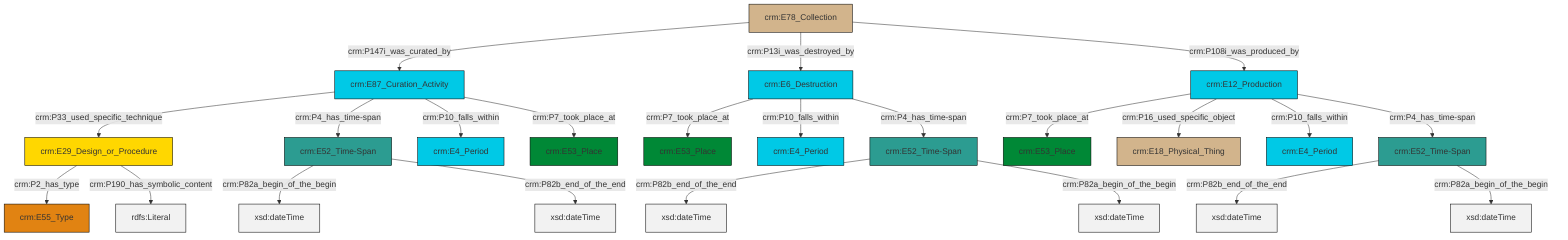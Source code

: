 graph TD
classDef Literal fill:#f2f2f2,stroke:#000000;
classDef CRM_Entity fill:#FFFFFF,stroke:#000000;
classDef Temporal_Entity fill:#00C9E6, stroke:#000000;
classDef Type fill:#E18312, stroke:#000000;
classDef Time-Span fill:#2C9C91, stroke:#000000;
classDef Appellation fill:#FFEB7F, stroke:#000000;
classDef Place fill:#008836, stroke:#000000;
classDef Persistent_Item fill:#B266B2, stroke:#000000;
classDef Conceptual_Object fill:#FFD700, stroke:#000000;
classDef Physical_Thing fill:#D2B48C, stroke:#000000;
classDef Actor fill:#f58aad, stroke:#000000;
classDef PC_Classes fill:#4ce600, stroke:#000000;
classDef Multi fill:#cccccc,stroke:#000000;

0["crm:E52_Time-Span"]:::Time-Span -->|crm:P82b_end_of_the_end| 1[xsd:dateTime]:::Literal
4["crm:E6_Destruction"]:::Temporal_Entity -->|crm:P7_took_place_at| 5["crm:E53_Place"]:::Place
10["crm:E78_Collection"]:::Physical_Thing -->|crm:P147i_was_curated_by| 11["crm:E87_Curation_Activity"]:::Temporal_Entity
10["crm:E78_Collection"]:::Physical_Thing -->|crm:P13i_was_destroyed_by| 4["crm:E6_Destruction"]:::Temporal_Entity
6["crm:E29_Design_or_Procedure"]:::Conceptual_Object -->|crm:P2_has_type| 14["crm:E55_Type"]:::Type
15["crm:E52_Time-Span"]:::Time-Span -->|crm:P82b_end_of_the_end| 16[xsd:dateTime]:::Literal
17["crm:E12_Production"]:::Temporal_Entity -->|crm:P7_took_place_at| 18["crm:E53_Place"]:::Place
17["crm:E12_Production"]:::Temporal_Entity -->|crm:P16_used_specific_object| 8["crm:E18_Physical_Thing"]:::Physical_Thing
15["crm:E52_Time-Span"]:::Time-Span -->|crm:P82a_begin_of_the_begin| 22[xsd:dateTime]:::Literal
6["crm:E29_Design_or_Procedure"]:::Conceptual_Object -->|crm:P190_has_symbolic_content| 23[rdfs:Literal]:::Literal
11["crm:E87_Curation_Activity"]:::Temporal_Entity -->|crm:P33_used_specific_technique| 6["crm:E29_Design_or_Procedure"]:::Conceptual_Object
27["crm:E52_Time-Span"]:::Time-Span -->|crm:P82a_begin_of_the_begin| 28[xsd:dateTime]:::Literal
27["crm:E52_Time-Span"]:::Time-Span -->|crm:P82b_end_of_the_end| 29[xsd:dateTime]:::Literal
10["crm:E78_Collection"]:::Physical_Thing -->|crm:P108i_was_produced_by| 17["crm:E12_Production"]:::Temporal_Entity
11["crm:E87_Curation_Activity"]:::Temporal_Entity -->|crm:P4_has_time-span| 27["crm:E52_Time-Span"]:::Time-Span
17["crm:E12_Production"]:::Temporal_Entity -->|crm:P10_falls_within| 2["crm:E4_Period"]:::Temporal_Entity
11["crm:E87_Curation_Activity"]:::Temporal_Entity -->|crm:P10_falls_within| 32["crm:E4_Period"]:::Temporal_Entity
11["crm:E87_Curation_Activity"]:::Temporal_Entity -->|crm:P7_took_place_at| 20["crm:E53_Place"]:::Place
17["crm:E12_Production"]:::Temporal_Entity -->|crm:P4_has_time-span| 15["crm:E52_Time-Span"]:::Time-Span
4["crm:E6_Destruction"]:::Temporal_Entity -->|crm:P10_falls_within| 30["crm:E4_Period"]:::Temporal_Entity
4["crm:E6_Destruction"]:::Temporal_Entity -->|crm:P4_has_time-span| 0["crm:E52_Time-Span"]:::Time-Span
0["crm:E52_Time-Span"]:::Time-Span -->|crm:P82a_begin_of_the_begin| 38[xsd:dateTime]:::Literal